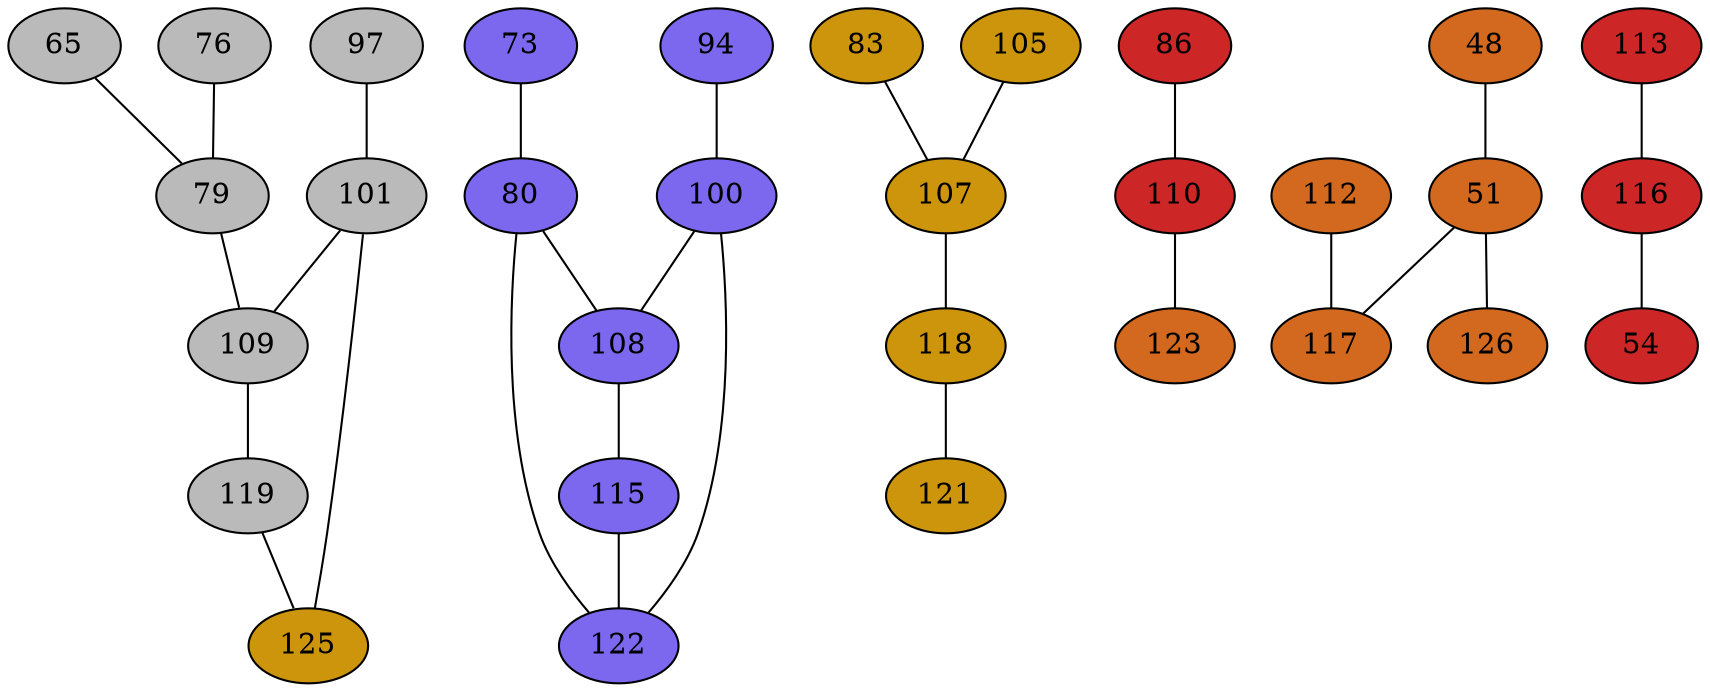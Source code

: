strict graph {
65[label="65" style=filled fillcolor="gray73"];
65 -- 79
73[label="73" style=filled fillcolor="mediumslateblue"];
73 -- 80
76[label="76" style=filled fillcolor="gray73"];
76 -- 79
79[label="79" style=filled fillcolor="gray73"];
79 -- 65
79 -- 76
79 -- 109
80[label="80" style=filled fillcolor="mediumslateblue"];
80 -- 73
80 -- 122
80 -- 108
83[label="83" style=filled fillcolor="darkgoldenrod3"];
83 -- 107
86[label="86" style=filled fillcolor="firebrick3"];
86 -- 110
94[label="94" style=filled fillcolor="mediumslateblue"];
94 -- 100
97[label="97" style=filled fillcolor="gray73"];
97 -- 101
100[label="100" style=filled fillcolor="mediumslateblue"];
100 -- 122
100 -- 108
100 -- 94
101[label="101" style=filled fillcolor="gray73"];
101 -- 97
101 -- 109
101 -- 125
105[label="105" style=filled fillcolor="darkgoldenrod3"];
105 -- 107
107[label="107" style=filled fillcolor="darkgoldenrod3"];
107 -- 83
107 -- 118
107 -- 105
108[label="108" style=filled fillcolor="mediumslateblue"];
108 -- 80
108 -- 115
108 -- 100
109[label="109" style=filled fillcolor="gray73"];
109 -- 101
109 -- 119
109 -- 79
110[label="110" style=filled fillcolor="firebrick3"];
110 -- 86
110 -- 123
112[label="112" style=filled fillcolor="chocolate"];
112 -- 117
48[label="48" style=filled fillcolor="chocolate"];
48 -- 51
113[label="113" style=filled fillcolor="firebrick3"];
113 -- 116
115[label="115" style=filled fillcolor="mediumslateblue"];
115 -- 122
115 -- 108
51[label="51" style=filled fillcolor="chocolate"];
51 -- 48
51 -- 117
51 -- 126
116[label="116" style=filled fillcolor="firebrick3"];
116 -- 113
116 -- 54
117[label="117" style=filled fillcolor="chocolate"];
117 -- 112
117 -- 51
54[label="54" style=filled fillcolor="firebrick3"];
54 -- 116
118[label="118" style=filled fillcolor="darkgoldenrod3"];
118 -- 121
118 -- 107
119[label="119" style=filled fillcolor="gray73"];
119 -- 125
119 -- 109
121[label="121" style=filled fillcolor="darkgoldenrod3"];
121 -- 118
122[label="122" style=filled fillcolor="mediumslateblue"];
122 -- 80
122 -- 115
122 -- 100
123[label="123" style=filled fillcolor="chocolate"];
123 -- 110
125[label="125" style=filled fillcolor="darkgoldenrod3"];
125 -- 101
125 -- 119
126[label="126" style=filled fillcolor="chocolate"];
126 -- 51
}